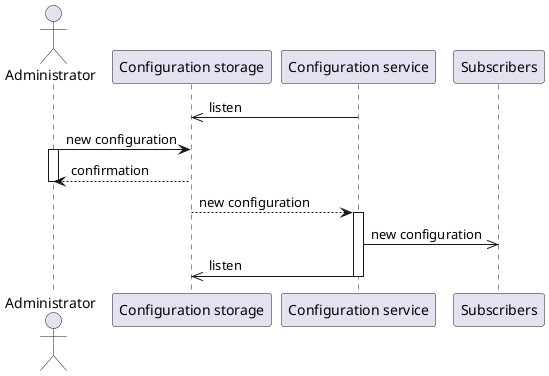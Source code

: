 @startuml

actor Administrator order 1
participant "Configuration storage" order 2
participant "Configuration service" order 3
participant Subscribers order 4


"Configuration service" ->> "Configuration storage": listen
Administrator -> "Configuration storage": new configuration
activate Administrator
"Configuration storage" --> Administrator: confirmation
deactivate Administrator
"Configuration storage" --> "Configuration service": new configuration
activate "Configuration service"
"Configuration service" ->> Subscribers: new configuration
"Configuration service" ->> "Configuration storage": listen
deactivate "Configuration service"

@enduml